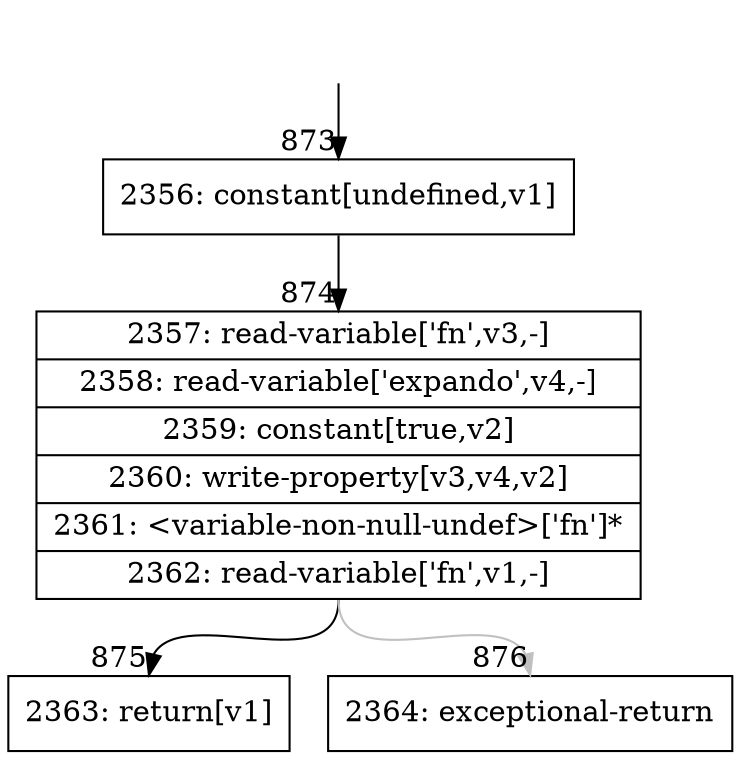 digraph {
rankdir="TD"
BB_entry60[shape=none,label=""];
BB_entry60 -> BB873 [tailport=s, headport=n, headlabel="    873"]
BB873 [shape=record label="{2356: constant[undefined,v1]}" ] 
BB873 -> BB874 [tailport=s, headport=n, headlabel="      874"]
BB874 [shape=record label="{2357: read-variable['fn',v3,-]|2358: read-variable['expando',v4,-]|2359: constant[true,v2]|2360: write-property[v3,v4,v2]|2361: \<variable-non-null-undef\>['fn']*|2362: read-variable['fn',v1,-]}" ] 
BB874 -> BB875 [tailport=s, headport=n, headlabel="      875"]
BB874 -> BB876 [tailport=s, headport=n, color=gray, headlabel="      876"]
BB875 [shape=record label="{2363: return[v1]}" ] 
BB876 [shape=record label="{2364: exceptional-return}" ] 
}
